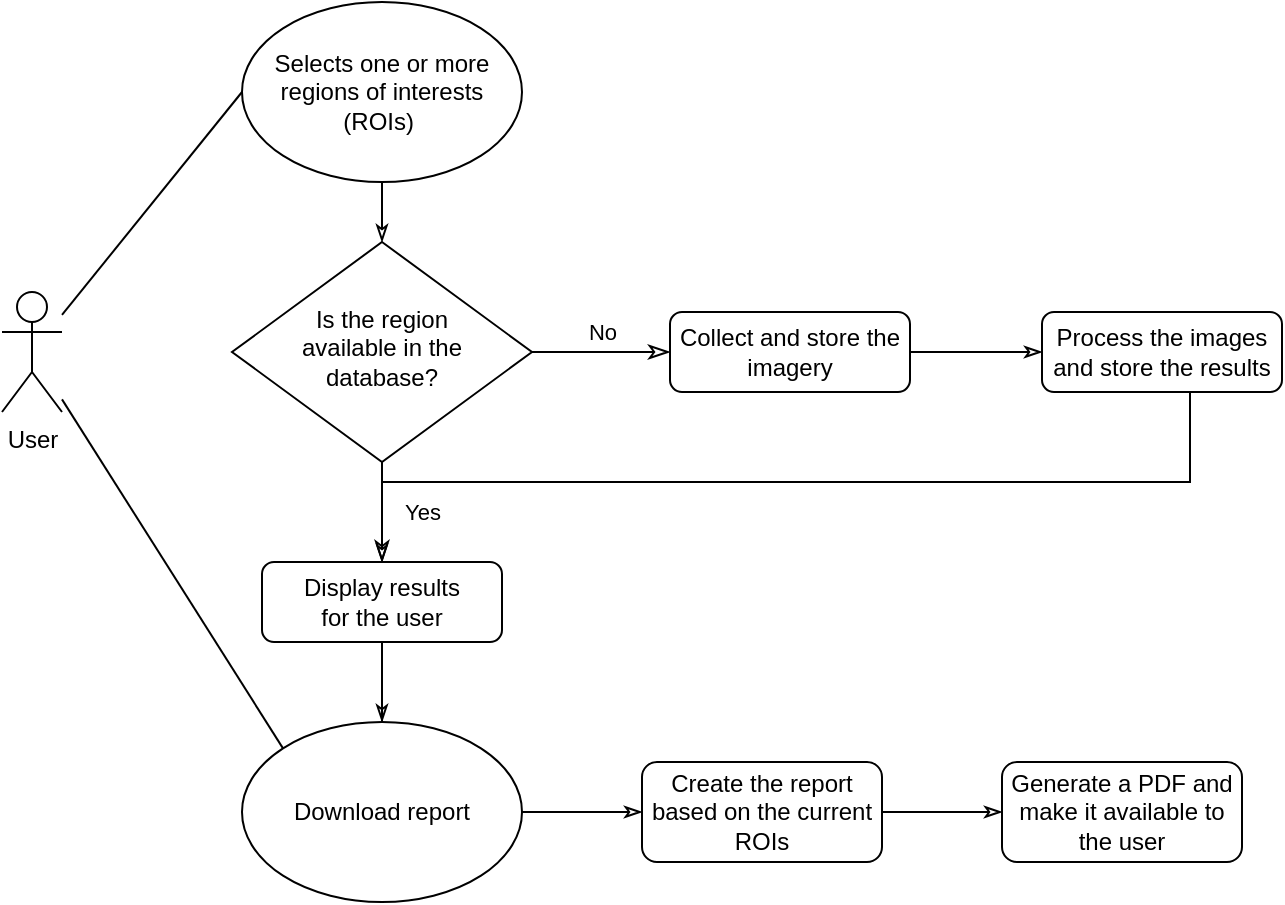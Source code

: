<mxfile version="17.4.2" type="device"><diagram id="C5RBs43oDa-KdzZeNtuy" name="Page-1"><mxGraphModel dx="1038" dy="641" grid="1" gridSize="10" guides="1" tooltips="1" connect="1" arrows="1" fold="1" page="1" pageScale="1" pageWidth="827" pageHeight="1169" math="0" shadow="0"><root><mxCell id="WIyWlLk6GJQsqaUBKTNV-0"/><mxCell id="WIyWlLk6GJQsqaUBKTNV-1" parent="WIyWlLk6GJQsqaUBKTNV-0"/><mxCell id="WIyWlLk6GJQsqaUBKTNV-4" value="Yes" style="rounded=0;html=1;jettySize=auto;orthogonalLoop=1;fontSize=11;endArrow=classicThin;endFill=0;endSize=8;strokeWidth=1;shadow=0;labelBackgroundColor=none;edgeStyle=orthogonalEdgeStyle;entryX=0.5;entryY=0;entryDx=0;entryDy=0;" parent="WIyWlLk6GJQsqaUBKTNV-1" source="WIyWlLk6GJQsqaUBKTNV-6" target="LDA_SuiE7uUocmVl-_ci-10" edge="1"><mxGeometry y="20" relative="1" as="geometry"><mxPoint as="offset"/><mxPoint x="210" y="290" as="targetPoint"/></mxGeometry></mxCell><mxCell id="WIyWlLk6GJQsqaUBKTNV-5" value="No" style="edgeStyle=orthogonalEdgeStyle;rounded=0;html=1;jettySize=auto;orthogonalLoop=1;fontSize=11;endArrow=classicThin;endFill=0;endSize=8;strokeWidth=1;shadow=0;labelBackgroundColor=none;" parent="WIyWlLk6GJQsqaUBKTNV-1" source="WIyWlLk6GJQsqaUBKTNV-6" target="WIyWlLk6GJQsqaUBKTNV-7" edge="1"><mxGeometry y="10" relative="1" as="geometry"><mxPoint as="offset"/></mxGeometry></mxCell><mxCell id="WIyWlLk6GJQsqaUBKTNV-6" value="Is the region&lt;br&gt;available in the&lt;br&gt;database?" style="rhombus;whiteSpace=wrap;html=1;shadow=0;fontFamily=Helvetica;fontSize=12;align=center;strokeWidth=1;spacing=6;spacingTop=-4;" parent="WIyWlLk6GJQsqaUBKTNV-1" vertex="1"><mxGeometry x="135" y="140" width="150" height="110" as="geometry"/></mxCell><mxCell id="LDA_SuiE7uUocmVl-_ci-1" value="" style="edgeStyle=orthogonalEdgeStyle;rounded=0;orthogonalLoop=1;jettySize=auto;html=1;endArrow=classicThin;endFill=0;" parent="WIyWlLk6GJQsqaUBKTNV-1" source="WIyWlLk6GJQsqaUBKTNV-7" target="LDA_SuiE7uUocmVl-_ci-0" edge="1"><mxGeometry relative="1" as="geometry"/></mxCell><mxCell id="WIyWlLk6GJQsqaUBKTNV-7" value="Collect and store the imagery" style="rounded=1;whiteSpace=wrap;html=1;fontSize=12;glass=0;strokeWidth=1;shadow=0;" parent="WIyWlLk6GJQsqaUBKTNV-1" vertex="1"><mxGeometry x="354" y="175" width="120" height="40" as="geometry"/></mxCell><mxCell id="LDA_SuiE7uUocmVl-_ci-9" style="edgeStyle=orthogonalEdgeStyle;rounded=0;orthogonalLoop=1;jettySize=auto;html=1;entryX=0.5;entryY=0;entryDx=0;entryDy=0;endArrow=classicThin;endFill=0;" parent="WIyWlLk6GJQsqaUBKTNV-1" source="LDA_SuiE7uUocmVl-_ci-0" target="LDA_SuiE7uUocmVl-_ci-10" edge="1"><mxGeometry relative="1" as="geometry"><mxPoint x="210" y="290" as="targetPoint"/><Array as="points"><mxPoint x="614" y="260"/><mxPoint x="210" y="260"/></Array></mxGeometry></mxCell><mxCell id="LDA_SuiE7uUocmVl-_ci-0" value="Process the images and store the results" style="rounded=1;whiteSpace=wrap;html=1;fontSize=12;glass=0;strokeWidth=1;shadow=0;" parent="WIyWlLk6GJQsqaUBKTNV-1" vertex="1"><mxGeometry x="540" y="175" width="120" height="40" as="geometry"/></mxCell><mxCell id="LDA_SuiE7uUocmVl-_ci-7" style="rounded=0;orthogonalLoop=1;jettySize=auto;html=1;entryX=0;entryY=0.5;entryDx=0;entryDy=0;endArrow=none;endFill=0;" parent="WIyWlLk6GJQsqaUBKTNV-1" source="LDA_SuiE7uUocmVl-_ci-3" target="LDA_SuiE7uUocmVl-_ci-5" edge="1"><mxGeometry relative="1" as="geometry"/></mxCell><mxCell id="LDA_SuiE7uUocmVl-_ci-17" style="edgeStyle=none;rounded=0;orthogonalLoop=1;jettySize=auto;html=1;entryX=0;entryY=0;entryDx=0;entryDy=0;endArrow=none;endFill=0;" parent="WIyWlLk6GJQsqaUBKTNV-1" source="LDA_SuiE7uUocmVl-_ci-3" target="LDA_SuiE7uUocmVl-_ci-11" edge="1"><mxGeometry relative="1" as="geometry"/></mxCell><mxCell id="LDA_SuiE7uUocmVl-_ci-3" value="User" style="shape=umlActor;verticalLabelPosition=bottom;verticalAlign=top;html=1;outlineConnect=0;" parent="WIyWlLk6GJQsqaUBKTNV-1" vertex="1"><mxGeometry x="20" y="165" width="30" height="60" as="geometry"/></mxCell><mxCell id="LDA_SuiE7uUocmVl-_ci-6" style="edgeStyle=orthogonalEdgeStyle;rounded=0;orthogonalLoop=1;jettySize=auto;html=1;endArrow=classicThin;endFill=0;" parent="WIyWlLk6GJQsqaUBKTNV-1" source="LDA_SuiE7uUocmVl-_ci-5" target="WIyWlLk6GJQsqaUBKTNV-6" edge="1"><mxGeometry relative="1" as="geometry"/></mxCell><mxCell id="LDA_SuiE7uUocmVl-_ci-5" value="&lt;span&gt;Selects one or more regions of interests (ROIs)&amp;nbsp;&lt;/span&gt;" style="ellipse;whiteSpace=wrap;html=1;" parent="WIyWlLk6GJQsqaUBKTNV-1" vertex="1"><mxGeometry x="140" y="20" width="140" height="90" as="geometry"/></mxCell><mxCell id="LDA_SuiE7uUocmVl-_ci-12" style="edgeStyle=orthogonalEdgeStyle;rounded=0;orthogonalLoop=1;jettySize=auto;html=1;entryX=0.5;entryY=0;entryDx=0;entryDy=0;endArrow=none;endFill=0;" parent="WIyWlLk6GJQsqaUBKTNV-1" source="LDA_SuiE7uUocmVl-_ci-10" target="LDA_SuiE7uUocmVl-_ci-11" edge="1"><mxGeometry relative="1" as="geometry"/></mxCell><mxCell id="LDA_SuiE7uUocmVl-_ci-13" value="" style="edgeStyle=orthogonalEdgeStyle;rounded=0;orthogonalLoop=1;jettySize=auto;html=1;endArrow=classicThin;endFill=0;" parent="WIyWlLk6GJQsqaUBKTNV-1" source="LDA_SuiE7uUocmVl-_ci-10" target="LDA_SuiE7uUocmVl-_ci-11" edge="1"><mxGeometry relative="1" as="geometry"/></mxCell><mxCell id="LDA_SuiE7uUocmVl-_ci-10" value="Display results&lt;br&gt;for the user" style="rounded=1;whiteSpace=wrap;html=1;fontSize=12;glass=0;strokeWidth=1;shadow=0;" parent="WIyWlLk6GJQsqaUBKTNV-1" vertex="1"><mxGeometry x="150" y="300" width="120" height="40" as="geometry"/></mxCell><mxCell id="LDA_SuiE7uUocmVl-_ci-19" style="edgeStyle=none;rounded=0;orthogonalLoop=1;jettySize=auto;html=1;exitX=1;exitY=0.5;exitDx=0;exitDy=0;entryX=0;entryY=0.5;entryDx=0;entryDy=0;endArrow=classicThin;endFill=0;" parent="WIyWlLk6GJQsqaUBKTNV-1" source="LDA_SuiE7uUocmVl-_ci-11" target="LDA_SuiE7uUocmVl-_ci-18" edge="1"><mxGeometry relative="1" as="geometry"/></mxCell><mxCell id="LDA_SuiE7uUocmVl-_ci-11" value="&lt;span&gt;Download report&lt;/span&gt;" style="ellipse;whiteSpace=wrap;html=1;" parent="WIyWlLk6GJQsqaUBKTNV-1" vertex="1"><mxGeometry x="140" y="380" width="140" height="90" as="geometry"/></mxCell><mxCell id="LDA_SuiE7uUocmVl-_ci-21" style="edgeStyle=none;rounded=0;orthogonalLoop=1;jettySize=auto;html=1;entryX=0;entryY=0.5;entryDx=0;entryDy=0;endArrow=classicThin;endFill=0;exitX=1;exitY=0.5;exitDx=0;exitDy=0;" parent="WIyWlLk6GJQsqaUBKTNV-1" source="LDA_SuiE7uUocmVl-_ci-18" target="LDA_SuiE7uUocmVl-_ci-20" edge="1"><mxGeometry relative="1" as="geometry"/></mxCell><mxCell id="LDA_SuiE7uUocmVl-_ci-18" value="Create the report based on the current ROIs" style="rounded=1;whiteSpace=wrap;html=1;fontSize=12;glass=0;strokeWidth=1;shadow=0;" parent="WIyWlLk6GJQsqaUBKTNV-1" vertex="1"><mxGeometry x="340" y="400" width="120" height="50" as="geometry"/></mxCell><mxCell id="LDA_SuiE7uUocmVl-_ci-20" value="Generate a PDF and make it available to the user" style="rounded=1;whiteSpace=wrap;html=1;fontSize=12;glass=0;strokeWidth=1;shadow=0;" parent="WIyWlLk6GJQsqaUBKTNV-1" vertex="1"><mxGeometry x="520" y="400" width="120" height="50" as="geometry"/></mxCell></root></mxGraphModel></diagram></mxfile>